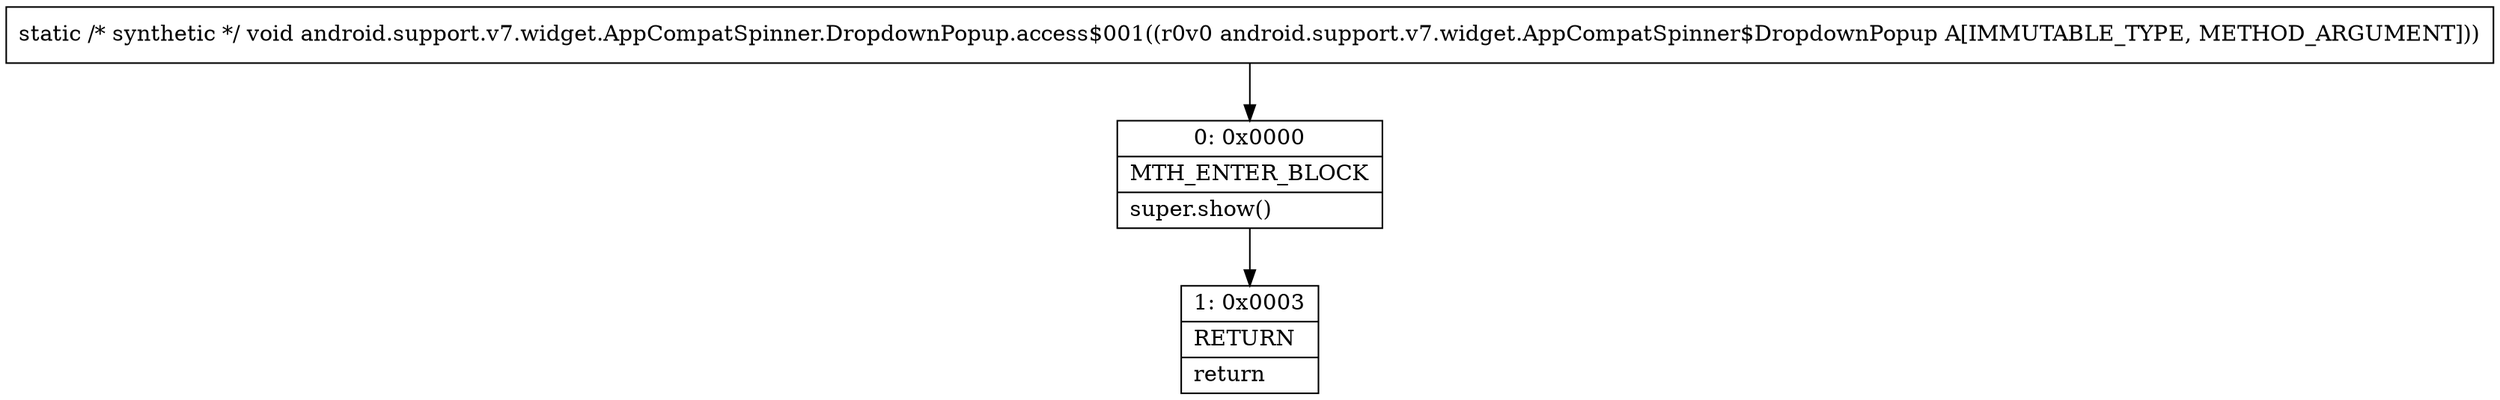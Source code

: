 digraph "CFG forandroid.support.v7.widget.AppCompatSpinner.DropdownPopup.access$001(Landroid\/support\/v7\/widget\/AppCompatSpinner$DropdownPopup;)V" {
Node_0 [shape=record,label="{0\:\ 0x0000|MTH_ENTER_BLOCK\l|super.show()\l}"];
Node_1 [shape=record,label="{1\:\ 0x0003|RETURN\l|return\l}"];
MethodNode[shape=record,label="{static \/* synthetic *\/ void android.support.v7.widget.AppCompatSpinner.DropdownPopup.access$001((r0v0 android.support.v7.widget.AppCompatSpinner$DropdownPopup A[IMMUTABLE_TYPE, METHOD_ARGUMENT])) }"];
MethodNode -> Node_0;
Node_0 -> Node_1;
}

